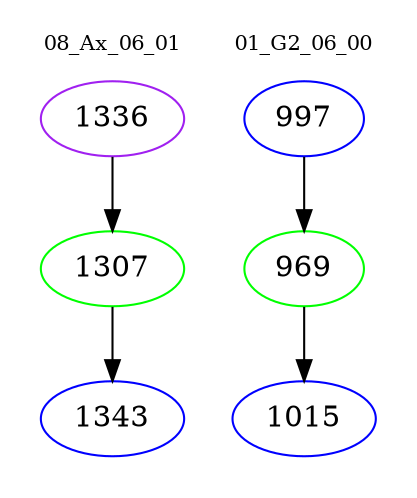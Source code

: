 digraph{
subgraph cluster_0 {
color = white
label = "08_Ax_06_01";
fontsize=10;
T0_1336 [label="1336", color="purple"]
T0_1336 -> T0_1307 [color="black"]
T0_1307 [label="1307", color="green"]
T0_1307 -> T0_1343 [color="black"]
T0_1343 [label="1343", color="blue"]
}
subgraph cluster_1 {
color = white
label = "01_G2_06_00";
fontsize=10;
T1_997 [label="997", color="blue"]
T1_997 -> T1_969 [color="black"]
T1_969 [label="969", color="green"]
T1_969 -> T1_1015 [color="black"]
T1_1015 [label="1015", color="blue"]
}
}
